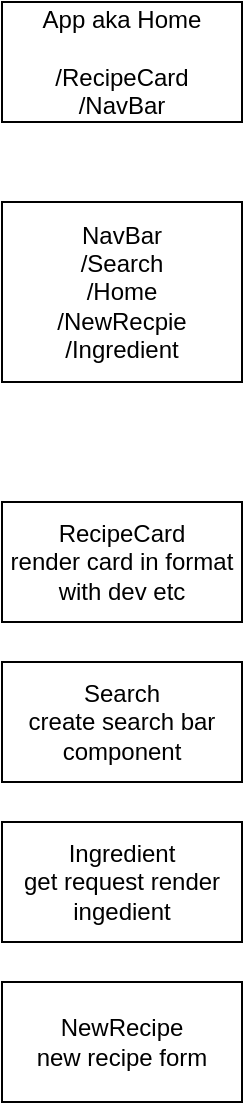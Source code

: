 <mxfile>
    <diagram id="3KE_MPqGgvQ7TkDY-aaq" name="Page-1">
        <mxGraphModel dx="252" dy="394" grid="1" gridSize="10" guides="1" tooltips="1" connect="1" arrows="1" fold="1" page="1" pageScale="1" pageWidth="850" pageHeight="1100" math="0" shadow="0">
            <root>
                <mxCell id="0"/>
                <mxCell id="1" parent="0"/>
                <mxCell id="4" value="NavBar&lt;br&gt;/Search&lt;br&gt;/Home&lt;br&gt;/NewRecpie&lt;br&gt;/Ingredient" style="rounded=0;whiteSpace=wrap;html=1;" parent="1" vertex="1">
                    <mxGeometry x="10" y="130" width="120" height="90" as="geometry"/>
                </mxCell>
                <mxCell id="5" value="RecipeCard&lt;br&gt;render card in format with dev etc" style="rounded=0;whiteSpace=wrap;html=1;" parent="1" vertex="1">
                    <mxGeometry x="10" y="280" width="120" height="60" as="geometry"/>
                </mxCell>
                <mxCell id="6" value="App aka Home&lt;br&gt;&lt;br&gt;/RecipeCard&lt;br&gt;/NavBar" style="rounded=0;whiteSpace=wrap;html=1;" parent="1" vertex="1">
                    <mxGeometry x="10" y="30" width="120" height="60" as="geometry"/>
                </mxCell>
                <mxCell id="7" value="Search&lt;br&gt;create search bar component" style="rounded=0;whiteSpace=wrap;html=1;" parent="1" vertex="1">
                    <mxGeometry x="10" y="360" width="120" height="60" as="geometry"/>
                </mxCell>
                <mxCell id="9" value="Ingredient&lt;br&gt;get request render ingedient" style="rounded=0;whiteSpace=wrap;html=1;" vertex="1" parent="1">
                    <mxGeometry x="10" y="440" width="120" height="60" as="geometry"/>
                </mxCell>
                <mxCell id="10" value="NewRecipe&lt;br&gt;new recipe form" style="rounded=0;whiteSpace=wrap;html=1;" vertex="1" parent="1">
                    <mxGeometry x="10" y="520" width="120" height="60" as="geometry"/>
                </mxCell>
            </root>
        </mxGraphModel>
    </diagram>
</mxfile>